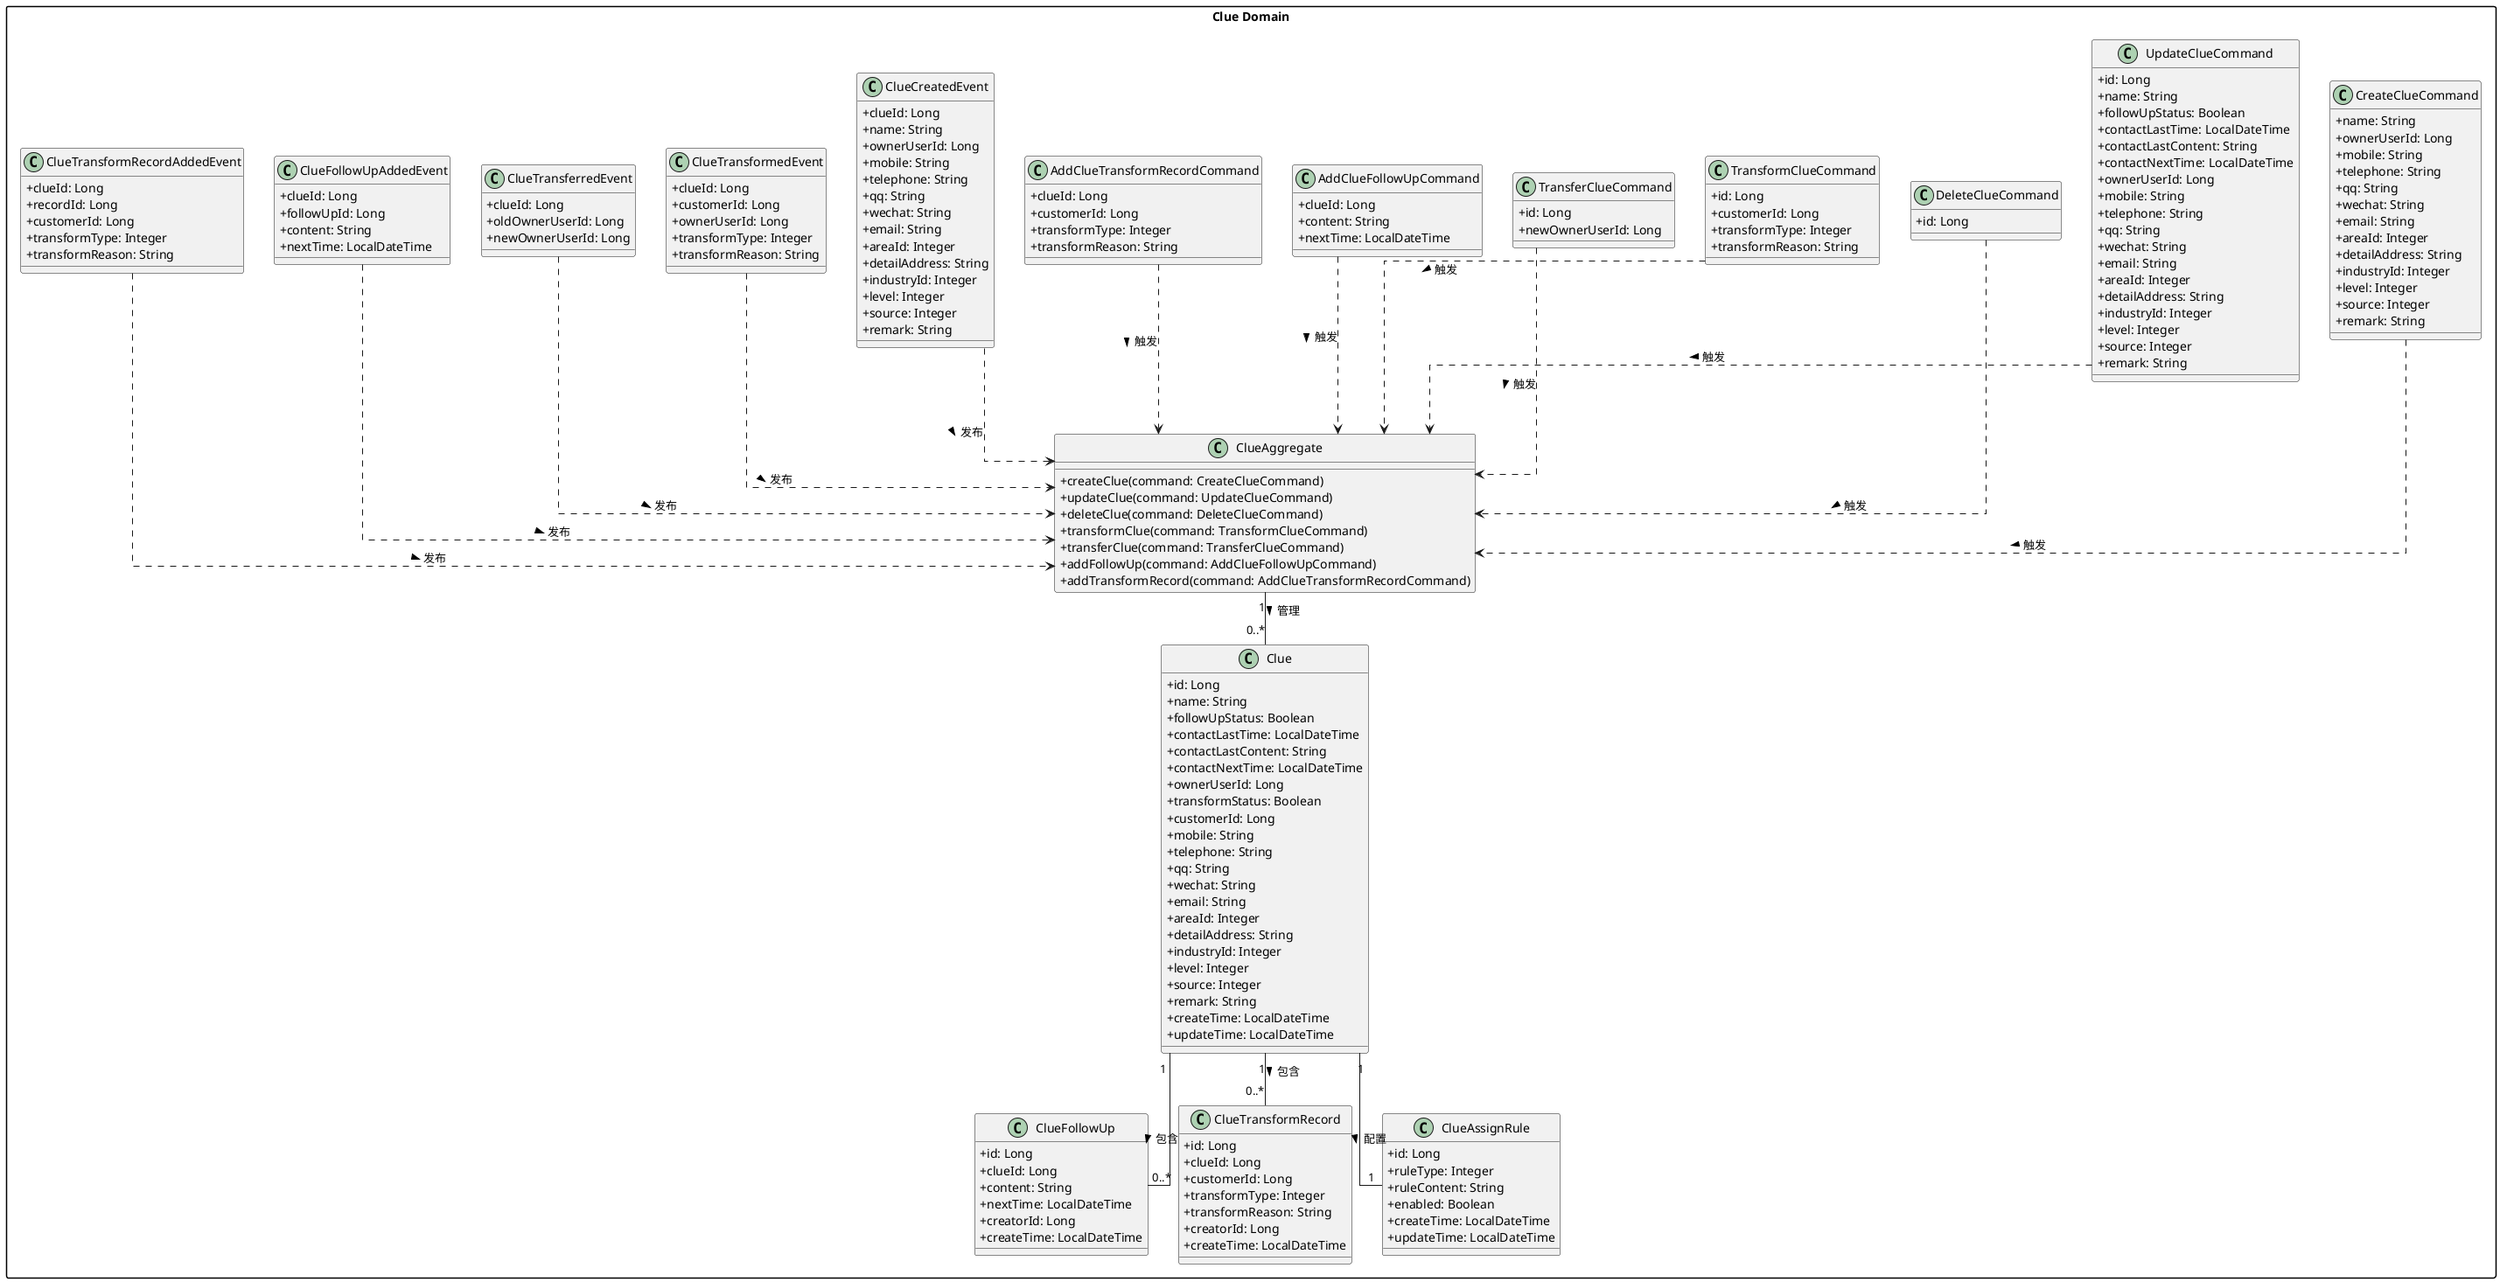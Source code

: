 @startuml Clue Aggregate

' 样式设置
skinparam classAttributeIconSize 0
skinparam packageStyle rectangle
skinparam linetype ortho

package "Clue Domain" {
    ' 聚合根
    class ClueAggregate {
        +createClue(command: CreateClueCommand)
        +updateClue(command: UpdateClueCommand)
        +deleteClue(command: DeleteClueCommand)
        +transformClue(command: TransformClueCommand)
        +transferClue(command: TransferClueCommand)
        +addFollowUp(command: AddClueFollowUpCommand)
        +addTransformRecord(command: AddClueTransformRecordCommand)
    }

    ' 实体
    class Clue {
        +id: Long
        +name: String
        +followUpStatus: Boolean
        +contactLastTime: LocalDateTime
        +contactLastContent: String
        +contactNextTime: LocalDateTime
        +ownerUserId: Long
        +transformStatus: Boolean
        +customerId: Long
        +mobile: String
        +telephone: String
        +qq: String
        +wechat: String
        +email: String
        +areaId: Integer
        +detailAddress: String
        +industryId: Integer
        +level: Integer
        +source: Integer
        +remark: String
        +createTime: LocalDateTime
        +updateTime: LocalDateTime
    }

    class ClueFollowUp {
        +id: Long
        +clueId: Long
        +content: String
        +nextTime: LocalDateTime
        +creatorId: Long
        +createTime: LocalDateTime
    }

    class ClueTransformRecord {
        +id: Long
        +clueId: Long
        +customerId: Long
        +transformType: Integer
        +transformReason: String
        +creatorId: Long
        +createTime: LocalDateTime
    }

    ' 值对象
    class ClueAssignRule {
        +id: Long
        +ruleType: Integer
        +ruleContent: String
        +enabled: Boolean
        +createTime: LocalDateTime
        +updateTime: LocalDateTime
    }

    ' 命令
    class CreateClueCommand {
        +name: String
        +ownerUserId: Long
        +mobile: String
        +telephone: String
        +qq: String
        +wechat: String
        +email: String
        +areaId: Integer
        +detailAddress: String
        +industryId: Integer
        +level: Integer
        +source: Integer
        +remark: String
    }

    class UpdateClueCommand {
        +id: Long
        +name: String
        +followUpStatus: Boolean
        +contactLastTime: LocalDateTime
        +contactLastContent: String
        +contactNextTime: LocalDateTime
        +ownerUserId: Long
        +mobile: String
        +telephone: String
        +qq: String
        +wechat: String
        +email: String
        +areaId: Integer
        +detailAddress: String
        +industryId: Integer
        +level: Integer
        +source: Integer
        +remark: String
    }

    class DeleteClueCommand {
        +id: Long
    }

    class TransformClueCommand {
        +id: Long
        +customerId: Long
        +transformType: Integer
        +transformReason: String
    }

    class TransferClueCommand {
        +id: Long
        +newOwnerUserId: Long
    }

    class AddClueFollowUpCommand {
        +clueId: Long
        +content: String
        +nextTime: LocalDateTime
    }

    class AddClueTransformRecordCommand {
        +clueId: Long
        +customerId: Long
        +transformType: Integer
        +transformReason: String
    }

    ' 事件
    class ClueCreatedEvent {
        +clueId: Long
        +name: String
        +ownerUserId: Long
        +mobile: String
        +telephone: String
        +qq: String
        +wechat: String
        +email: String
        +areaId: Integer
        +detailAddress: String
        +industryId: Integer
        +level: Integer
        +source: Integer
        +remark: String
    }

    class ClueTransformedEvent {
        +clueId: Long
        +customerId: Long
        +ownerUserId: Long
        +transformType: Integer
        +transformReason: String
    }

    class ClueTransferredEvent {
        +clueId: Long
        +oldOwnerUserId: Long
        +newOwnerUserId: Long
    }

    class ClueFollowUpAddedEvent {
        +clueId: Long
        +followUpId: Long
        +content: String
        +nextTime: LocalDateTime
    }

    class ClueTransformRecordAddedEvent {
        +clueId: Long
        +recordId: Long
        +customerId: Long
        +transformType: Integer
        +transformReason: String
    }
}

' 关系定义
ClueAggregate "1" -- "0..*" Clue : 管理 >
Clue "1" -- "0..*" ClueFollowUp : 包含 >
Clue "1" -- "0..*" ClueTransformRecord : 包含 >
Clue "1" -- "1" ClueAssignRule : 配置 >

' 命令与聚合根的关系
CreateClueCommand ..> ClueAggregate : 触发 >
UpdateClueCommand ..> ClueAggregate : 触发 >
DeleteClueCommand ..> ClueAggregate : 触发 >
TransformClueCommand ..> ClueAggregate : 触发 >
TransferClueCommand ..> ClueAggregate : 触发 >
AddClueFollowUpCommand ..> ClueAggregate : 触发 >
AddClueTransformRecordCommand ..> ClueAggregate : 触发 >

' 事件与聚合根的关系
ClueCreatedEvent ..> ClueAggregate : 发布 >
ClueTransformedEvent ..> ClueAggregate : 发布 >
ClueTransferredEvent ..> ClueAggregate : 发布 >
ClueFollowUpAddedEvent ..> ClueAggregate : 发布 >
ClueTransformRecordAddedEvent ..> ClueAggregate : 发布 >

@enduml 